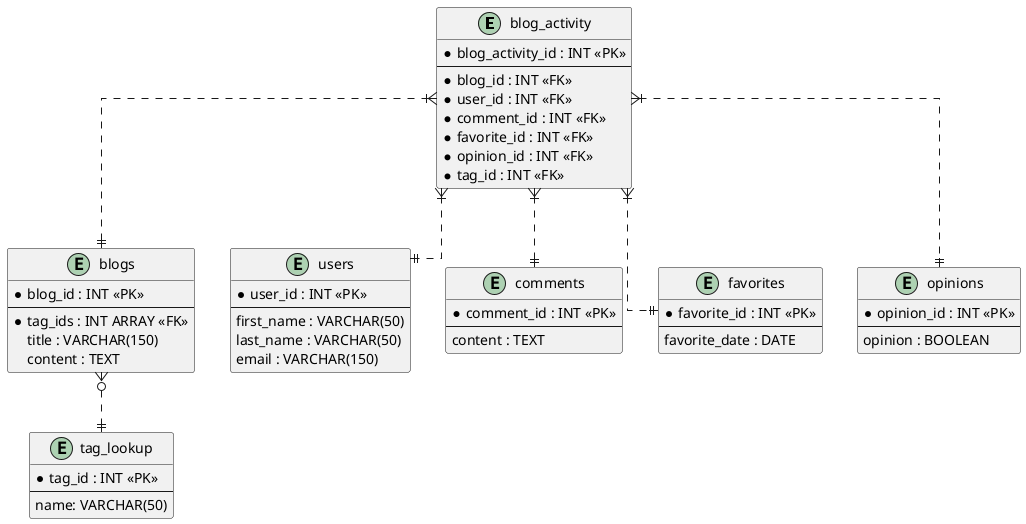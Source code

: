 @startuml

skinparam linetype ortho

entity "blog_activity" as blog_activity {
  *blog_activity_id : INT <<PK>>
  --
  *blog_id : INT <<FK>>
  *user_id : INT <<FK>>
  *comment_id : INT <<FK>>
  *favorite_id : INT <<FK>>
  *opinion_id : INT <<FK>>
  *tag_id : INT <<FK>>
}

entity "blogs" as blogs {
  *blog_id : INT <<PK>>
  --
  *tag_ids : INT ARRAY <<FK>>
  title : VARCHAR(150)
  content : TEXT
}

entity "users" as users {
  *user_id : INT <<PK>>
  --
  first_name : VARCHAR(50)
  last_name : VARCHAR(50)
  email : VARCHAR(150)
}

entity "comments" as comments {
  *comment_id : INT <<PK>>
  --
  content : TEXT
}

entity "favorites" as favorites {
  *favorite_id : INT <<PK>>
  --
  favorite_date : DATE
}

entity "opinions" as opinions {
  *opinion_id : INT <<PK>>
  --
  opinion : BOOLEAN
}

entity "tag_lookup" as tag_lookup {
  *tag_id : INT <<PK>>
  --
  name: VARCHAR(50)
}

blog_activity }|..|| users
blog_activity }|..|| blogs
blog_activity }|..|| comments
blog_activity }|..|| favorites
blog_activity }|..|| opinions
blogs }o..|| tag_lookup

@enduml